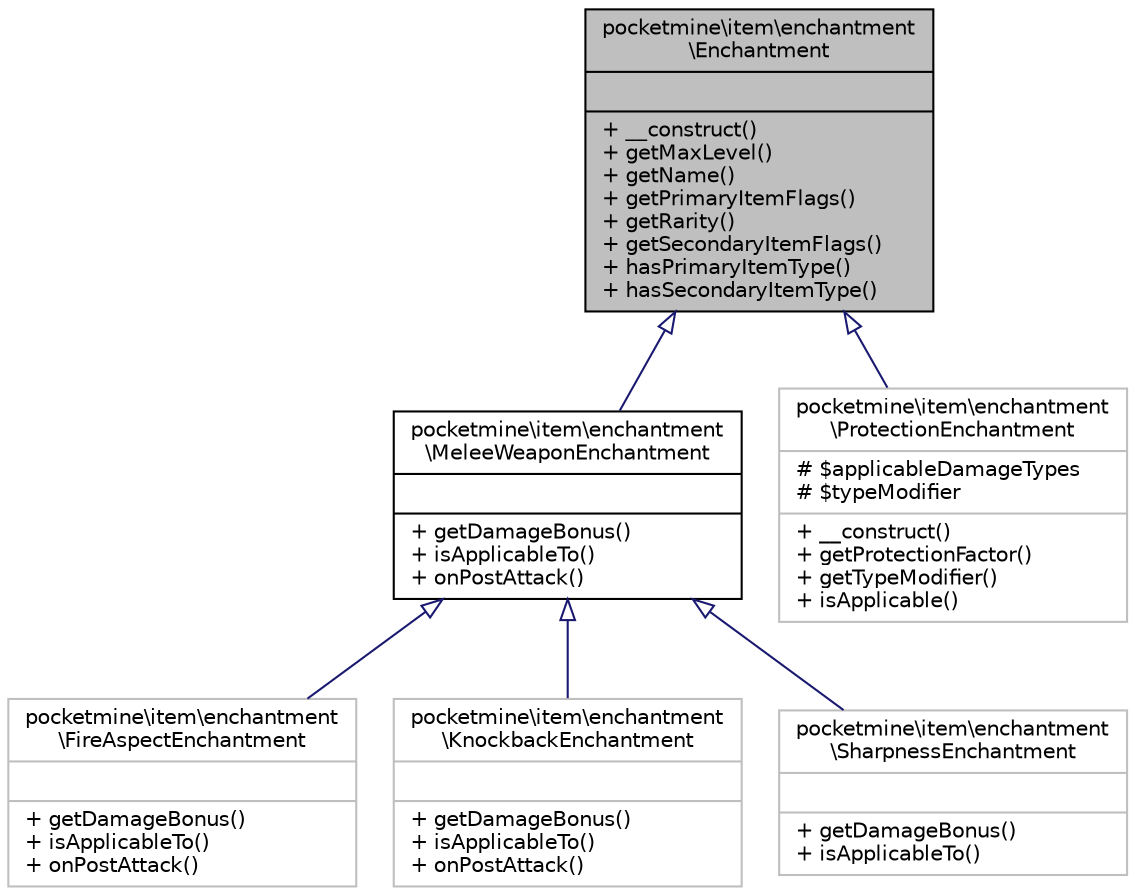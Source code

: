 digraph "pocketmine\item\enchantment\Enchantment"
{
 // INTERACTIVE_SVG=YES
 // LATEX_PDF_SIZE
  edge [fontname="Helvetica",fontsize="10",labelfontname="Helvetica",labelfontsize="10"];
  node [fontname="Helvetica",fontsize="10",shape=record];
  Node1 [label="{pocketmine\\item\\enchantment\l\\Enchantment\n||+ __construct()\l+ getMaxLevel()\l+ getName()\l+ getPrimaryItemFlags()\l+ getRarity()\l+ getSecondaryItemFlags()\l+ hasPrimaryItemType()\l+ hasSecondaryItemType()\l}",height=0.2,width=0.4,color="black", fillcolor="grey75", style="filled", fontcolor="black",tooltip=" "];
  Node1 -> Node2 [dir="back",color="midnightblue",fontsize="10",style="solid",arrowtail="onormal",fontname="Helvetica"];
  Node2 [label="{pocketmine\\item\\enchantment\l\\MeleeWeaponEnchantment\n||+ getDamageBonus()\l+ isApplicableTo()\l+ onPostAttack()\l}",height=0.2,width=0.4,color="black", fillcolor="white", style="filled",URL="$d3/da7/classpocketmine_1_1item_1_1enchantment_1_1_melee_weapon_enchantment.html",tooltip=" "];
  Node2 -> Node3 [dir="back",color="midnightblue",fontsize="10",style="solid",arrowtail="onormal",fontname="Helvetica"];
  Node3 [label="{pocketmine\\item\\enchantment\l\\FireAspectEnchantment\n||+ getDamageBonus()\l+ isApplicableTo()\l+ onPostAttack()\l}",height=0.2,width=0.4,color="grey75", fillcolor="white", style="filled",URL="$d0/de0/classpocketmine_1_1item_1_1enchantment_1_1_fire_aspect_enchantment.html",tooltip=" "];
  Node2 -> Node4 [dir="back",color="midnightblue",fontsize="10",style="solid",arrowtail="onormal",fontname="Helvetica"];
  Node4 [label="{pocketmine\\item\\enchantment\l\\KnockbackEnchantment\n||+ getDamageBonus()\l+ isApplicableTo()\l+ onPostAttack()\l}",height=0.2,width=0.4,color="grey75", fillcolor="white", style="filled",URL="$d3/d46/classpocketmine_1_1item_1_1enchantment_1_1_knockback_enchantment.html",tooltip=" "];
  Node2 -> Node5 [dir="back",color="midnightblue",fontsize="10",style="solid",arrowtail="onormal",fontname="Helvetica"];
  Node5 [label="{pocketmine\\item\\enchantment\l\\SharpnessEnchantment\n||+ getDamageBonus()\l+ isApplicableTo()\l}",height=0.2,width=0.4,color="grey75", fillcolor="white", style="filled",URL="$d3/d36/classpocketmine_1_1item_1_1enchantment_1_1_sharpness_enchantment.html",tooltip=" "];
  Node1 -> Node6 [dir="back",color="midnightblue",fontsize="10",style="solid",arrowtail="onormal",fontname="Helvetica"];
  Node6 [label="{pocketmine\\item\\enchantment\l\\ProtectionEnchantment\n|# $applicableDamageTypes\l# $typeModifier\l|+ __construct()\l+ getProtectionFactor()\l+ getTypeModifier()\l+ isApplicable()\l}",height=0.2,width=0.4,color="grey75", fillcolor="white", style="filled",URL="$d2/d67/classpocketmine_1_1item_1_1enchantment_1_1_protection_enchantment.html",tooltip=" "];
}
